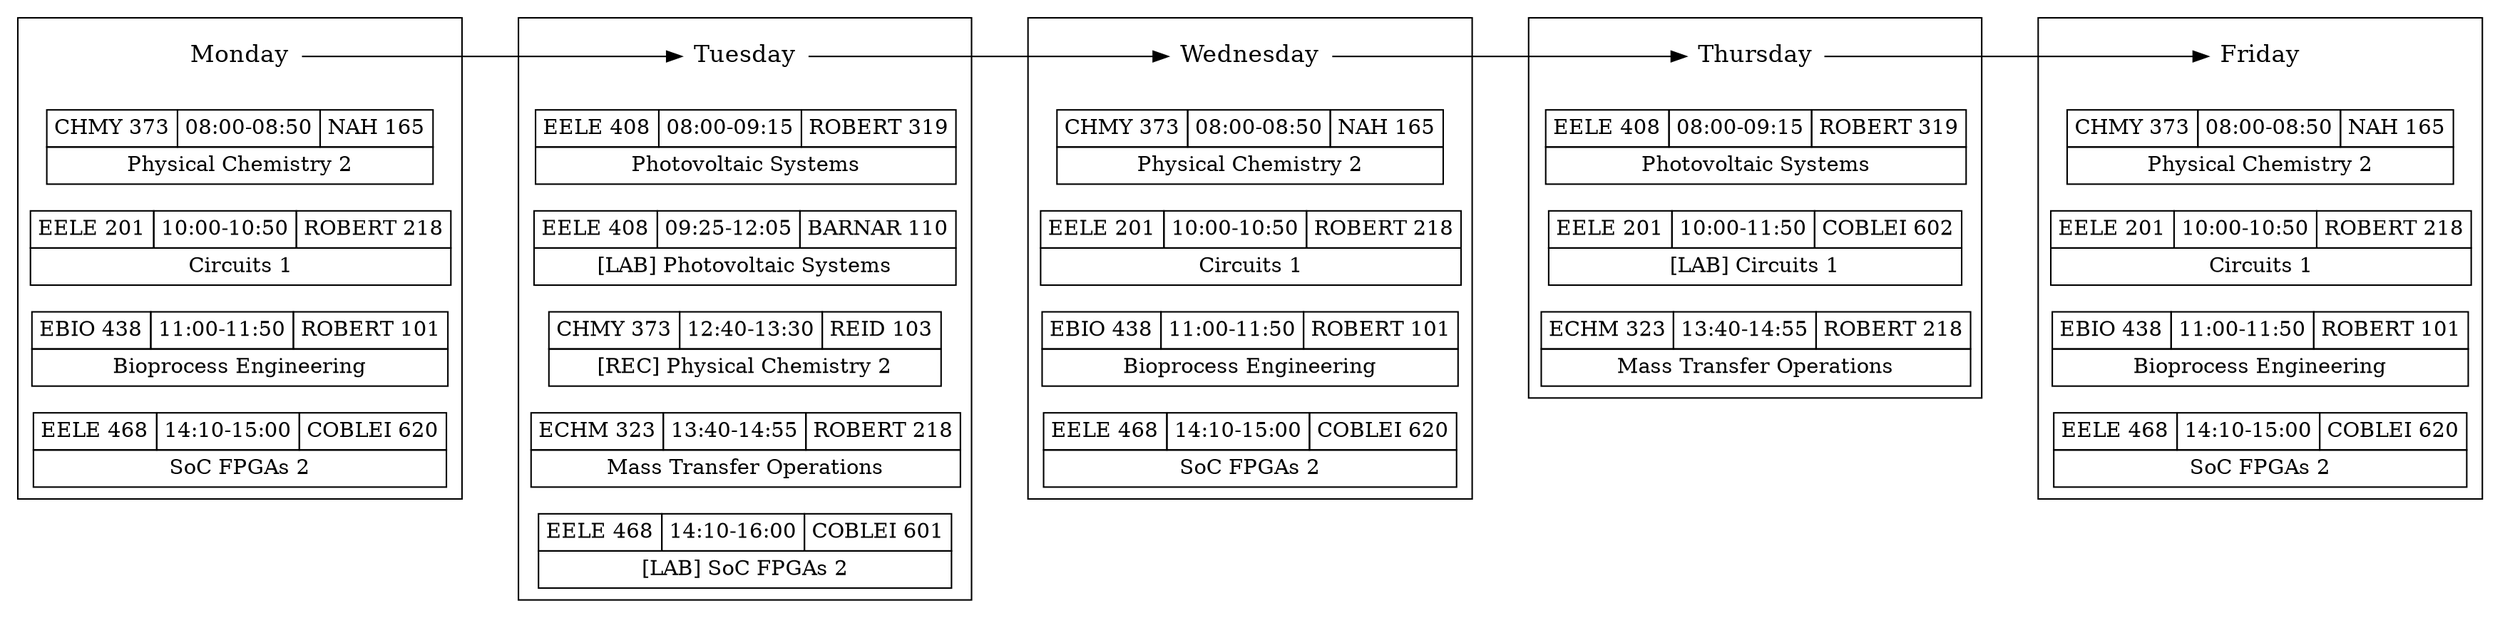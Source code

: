 digraph schedule {
    ranksep=.75; rankdir=LR; splines=false;

    {node [shape=plaintext,fontsize=16];
        "Monday" -> "Tuesday" -> "Wednesday" -> "Thursday"
        -> "Friday";
    }

    {node [shape=none, margin=0]
        subgraph clustermonday { rank = same; "Monday"; "CHMY373-m"; "EELE201-m"; "EBIO438-m"; "EELE468-m"; }
    }

    "CHMY373-m" [label=<
    <TABLE BORDER="0" CELLBORDER="1" CELLSPACING="0" CELLPADDING="4">
    <TR>
    <TD>CHMY 373</TD>
    <TD>08:00-08:50</TD>
    <TD>NAH 165</TD>
    </TR>
    <TR><TD COLSPAN="3">Physical Chemistry 2</TD></TR>
    </TABLE>>];

    "EELE201-m" [label=<
    <TABLE BORDER="0" CELLBORDER="1" CELLSPACING="0" CELLPADDING="4">
    <TR>
    <TD>EELE 201</TD>
    <TD>10:00-10:50</TD>
    <TD>ROBERT 218</TD>
    </TR>
    <TR><TD COLSPAN="3">Circuits 1</TD></TR>
    </TABLE>>];

    "EBIO438-m" [label=<
    <TABLE BORDER="0" CELLBORDER="1" CELLSPACING="0" CELLPADDING="4">
    <TR>
    <TD>EBIO 438</TD>
    <TD>11:00-11:50</TD>
    <TD>ROBERT 101</TD>
    </TR>
    <TR><TD COLSPAN="3">Bioprocess Engineering</TD></TR>
    </TABLE>>];

    "EELE468-m" [label=<
    <TABLE BORDER="0" CELLBORDER="1" CELLSPACING="0" CELLPADDING="4">
    <TR>
    <TD>EELE 468</TD>
    <TD>14:10-15:00</TD>
    <TD>COBLEI 620</TD>
    </TR>
    <TR><TD COLSPAN="3">SoC FPGAs 2</TD></TR>
    </TABLE>>];

    {node [shape=none, margin=0]
        subgraph clustertuesday { rank = same; "Tuesday"; "EELE408-t"; "EELE408-t-lab"; "CHMY373-t-rec"; "ECHM323-t"; "EELE468-t-lab"; }
    }

    "EELE408-t" [label=<
    <TABLE BORDER="0" CELLBORDER="1" CELLSPACING="0" CELLPADDING="4">
    <TR>
    <TD>EELE 408</TD>
    <TD>08:00-09:15</TD>
    <TD>ROBERT 319</TD>
    </TR>
    <TR><TD COLSPAN="3">Photovoltaic Systems</TD></TR>
    </TABLE>>];

    "EELE408-t-lab" [label=<
    <TABLE BORDER="0" CELLBORDER="1" CELLSPACING="0" CELLPADDING="4">
    <TR>
    <TD>EELE 408</TD>
    <TD>09:25-12:05</TD>
    <TD>BARNAR 110</TD>
    </TR>
    <TR><TD COLSPAN="3">[LAB] Photovoltaic Systems</TD></TR>
    </TABLE>>];

    "CHMY373-t-rec" [label=<
    <TABLE BORDER="0" CELLBORDER="1" CELLSPACING="0" CELLPADDING="4">
    <TR>
    <TD>CHMY 373</TD>
    <TD>12:40-13:30</TD>
    <TD>REID 103</TD>
    </TR>
    <TR><TD COLSPAN="3">[REC] Physical Chemistry 2</TD></TR>
    </TABLE>>];

    "ECHM323-t" [label=<
    <TABLE BORDER="0" CELLBORDER="1" CELLSPACING="0" CELLPADDING="4">
    <TR>
    <TD>ECHM 323</TD>
    <TD>13:40-14:55</TD>
    <TD>ROBERT 218</TD>
    </TR>
    <TR><TD COLSPAN="3">Mass Transfer Operations</TD></TR>
    </TABLE>>];

    "EELE468-t-lab" [label=<
    <TABLE BORDER="0" CELLBORDER="1" CELLSPACING="0" CELLPADDING="4">
    <TR>
    <TD>EELE 468</TD>
    <TD>14:10-16:00</TD>
    <TD>COBLEI 601</TD>
    </TR>
    <TR><TD COLSPAN="3">[LAB] SoC FPGAs 2</TD></TR>
    </TABLE>>];

    {node [shape=none, margin=0]
        subgraph clusterwednesday { rank = same; "Wednesday"; "CHMY373-w"; "EELE201-w"; "EBIO438-w"; "EELE468-w"; }
    }

    "CHMY373-w" [label=<
    <TABLE BORDER="0" CELLBORDER="1" CELLSPACING="0" CELLPADDING="4">
    <TR>
    <TD>CHMY 373</TD>
    <TD>08:00-08:50</TD>
    <TD>NAH 165</TD>
    </TR>
    <TR><TD COLSPAN="3">Physical Chemistry 2</TD></TR>
    </TABLE>>];

    "EELE201-w" [label=<
    <TABLE BORDER="0" CELLBORDER="1" CELLSPACING="0" CELLPADDING="4">
    <TR>
    <TD>EELE 201</TD>
    <TD>10:00-10:50</TD>
    <TD>ROBERT 218</TD>
    </TR>
    <TR><TD COLSPAN="3">Circuits 1</TD></TR>
    </TABLE>>];

    "EBIO438-w" [label=<
    <TABLE BORDER="0" CELLBORDER="1" CELLSPACING="0" CELLPADDING="4">
    <TR>
    <TD>EBIO 438</TD>
    <TD>11:00-11:50</TD>
    <TD>ROBERT 101</TD>
    </TR>
    <TR><TD COLSPAN="3">Bioprocess Engineering</TD></TR>
    </TABLE>>];

    "EELE468-w" [label=<
    <TABLE BORDER="0" CELLBORDER="1" CELLSPACING="0" CELLPADDING="4">
    <TR>
    <TD>EELE 468</TD>
    <TD>14:10-15:00</TD>
    <TD>COBLEI 620</TD>
    </TR>
    <TR><TD COLSPAN="3">SoC FPGAs 2</TD></TR>
    </TABLE>>];

    {node [shape=none, margin=0]
        subgraph clusterthursday { rank = same; "Thursday"; "EELE408-r"; "EELE201-r-lab"; "ECHM323-r"; }
    }

    "EELE408-r" [label=<
    <TABLE BORDER="0" CELLBORDER="1" CELLSPACING="0" CELLPADDING="4">
    <TR>
    <TD>EELE 408</TD>
    <TD>08:00-09:15</TD>
    <TD>ROBERT 319</TD>
    </TR>
    <TR><TD COLSPAN="3">Photovoltaic Systems</TD></TR>
    </TABLE>>];

    "EELE201-r-lab" [label=<
    <TABLE BORDER="0" CELLBORDER="1" CELLSPACING="0" CELLPADDING="4">
    <TR>
    <TD>EELE 201</TD>
    <TD>10:00-11:50</TD>
    <TD>COBLEI 602</TD>
    </TR>
    <TR><TD COLSPAN="3">[LAB] Circuits 1</TD></TR>
    </TABLE>>];

    "ECHM323-r" [label=<
    <TABLE BORDER="0" CELLBORDER="1" CELLSPACING="0" CELLPADDING="4">
    <TR>
    <TD>ECHM 323</TD>
    <TD>13:40-14:55</TD>
    <TD>ROBERT 218</TD>
    </TR>
    <TR><TD COLSPAN="3">Mass Transfer Operations</TD></TR>
    </TABLE>>];

    {node [shape=none, margin=0]
        subgraph clusterfriday { rank = same; "Friday"; "CHMY373-f"; "EELE201-f"; "EBIO438-f"; "EELE468-f"; }
    }

    "CHMY373-f" [label=<
    <TABLE BORDER="0" CELLBORDER="1" CELLSPACING="0" CELLPADDING="4">
    <TR>
    <TD>CHMY 373</TD>
    <TD>08:00-08:50</TD>
    <TD>NAH 165</TD>
    </TR>
    <TR><TD COLSPAN="3">Physical Chemistry 2</TD></TR>
    </TABLE>>];

    "EELE201-f" [label=<
    <TABLE BORDER="0" CELLBORDER="1" CELLSPACING="0" CELLPADDING="4">
    <TR>
    <TD>EELE 201</TD>
    <TD>10:00-10:50</TD>
    <TD>ROBERT 218</TD>
    </TR>
    <TR><TD COLSPAN="3">Circuits 1</TD></TR>
    </TABLE>>];

    "EBIO438-f" [label=<
    <TABLE BORDER="0" CELLBORDER="1" CELLSPACING="0" CELLPADDING="4">
    <TR>
    <TD>EBIO 438</TD>
    <TD>11:00-11:50</TD>
    <TD>ROBERT 101</TD>
    </TR>
    <TR><TD COLSPAN="3">Bioprocess Engineering</TD></TR>
    </TABLE>>];

    "EELE468-f" [label=<
    <TABLE BORDER="0" CELLBORDER="1" CELLSPACING="0" CELLPADDING="4">
    <TR>
    <TD>EELE 468</TD>
    <TD>14:10-15:00</TD>
    <TD>COBLEI 620</TD>
    </TR>
    <TR><TD COLSPAN="3">SoC FPGAs 2</TD></TR>
    </TABLE>>];
}
